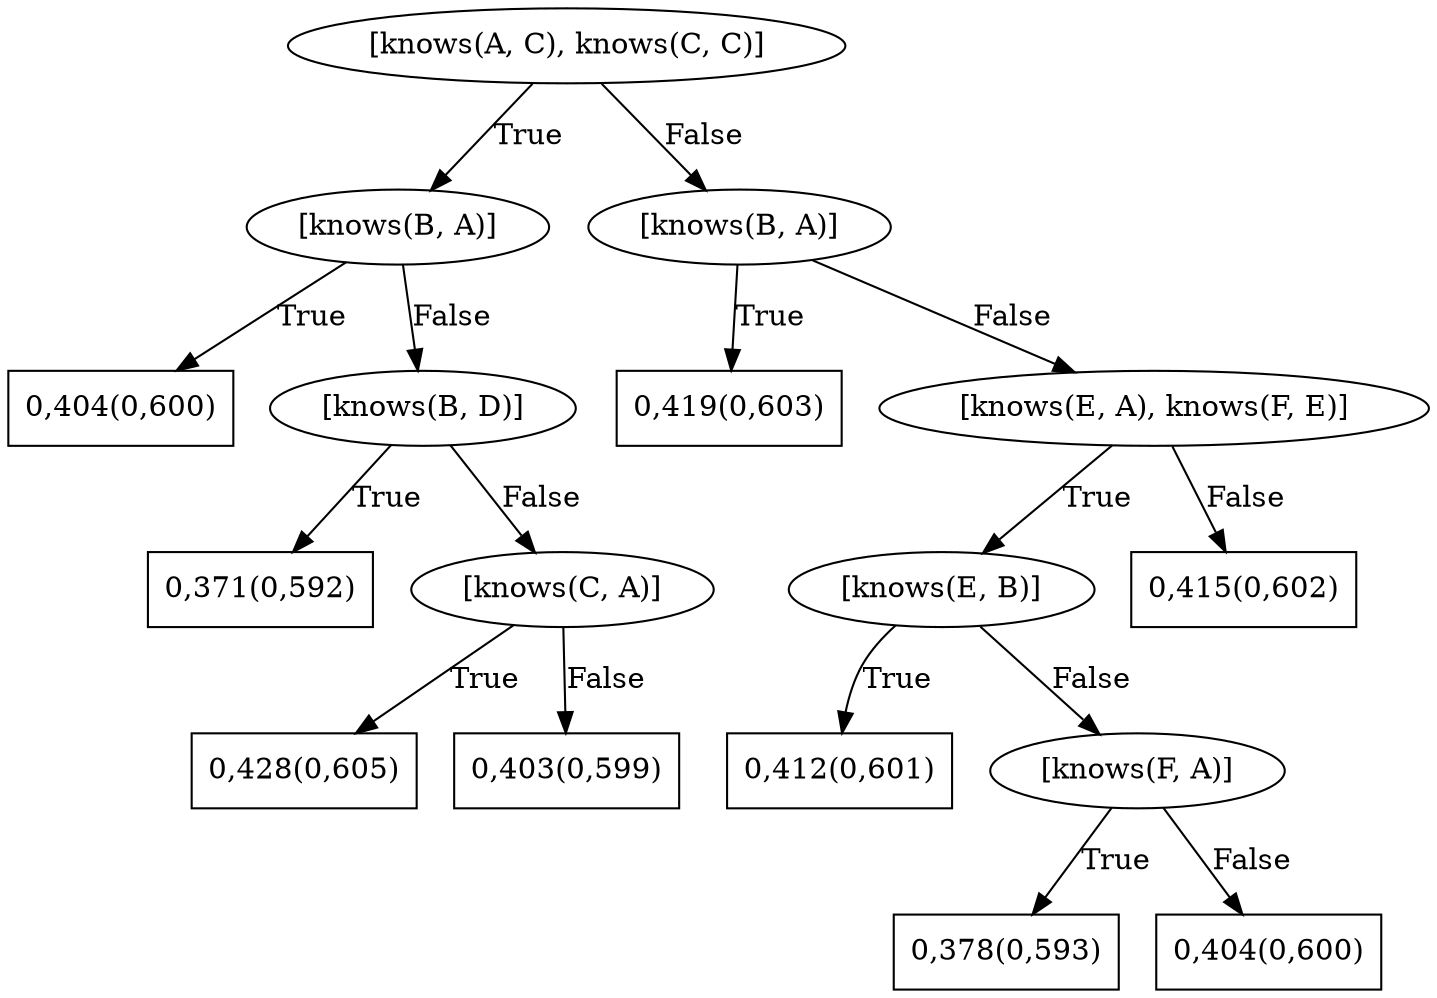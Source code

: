 digraph G{ 
1[label = "[knows(A, C), knows(C, C)]"];
1 -> 2[label="True"];
1 -> 3[label="False"];
2[label = "[knows(B, A)]"];
2 -> 4[label="True"];
2 -> 5[label="False"];
4[shape = box,label = "0,404(0,600)"];
5[label = "[knows(B, D)]"];
5 -> 6[label="True"];
5 -> 7[label="False"];
6[shape = box,label = "0,371(0,592)"];
7[label = "[knows(C, A)]"];
7 -> 8[label="True"];
7 -> 9[label="False"];
8[shape = box,label = "0,428(0,605)"];
9[shape = box,label = "0,403(0,599)"];
3[label = "[knows(B, A)]"];
3 -> 10[label="True"];
3 -> 11[label="False"];
10[shape = box,label = "0,419(0,603)"];
11[label = "[knows(E, A), knows(F, E)]"];
11 -> 12[label="True"];
11 -> 13[label="False"];
12[label = "[knows(E, B)]"];
12 -> 14[label="True"];
12 -> 15[label="False"];
14[shape = box,label = "0,412(0,601)"];
15[label = "[knows(F, A)]"];
15 -> 16[label="True"];
15 -> 17[label="False"];
16[shape = box,label = "0,378(0,593)"];
17[shape = box,label = "0,404(0,600)"];
13[shape = box,label = "0,415(0,602)"];
}

